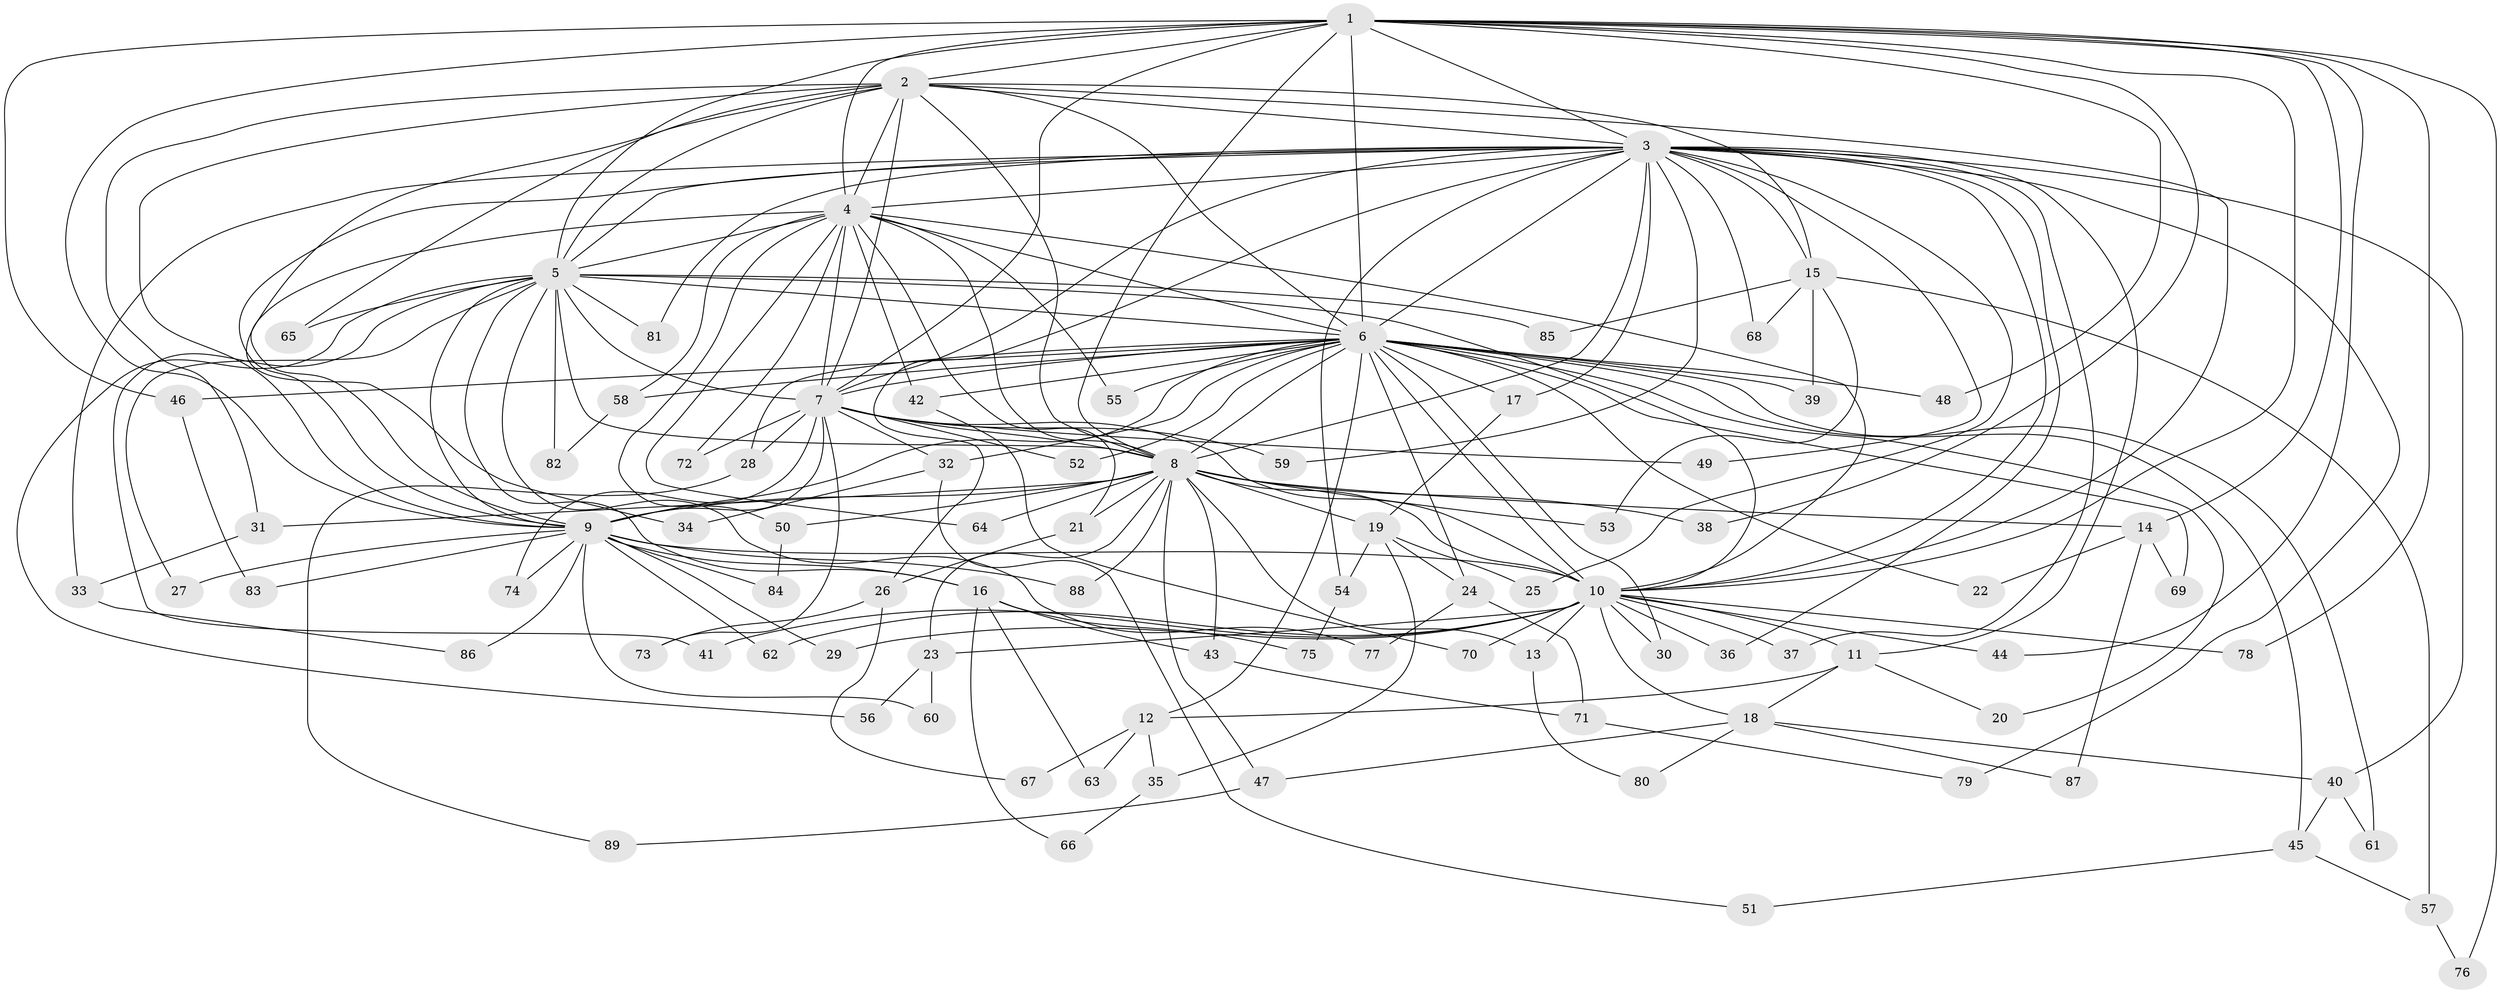 // coarse degree distribution, {21: 0.022727272727272728, 2: 0.5909090909090909, 1: 0.1590909090909091, 5: 0.06818181818181818, 16: 0.022727272727272728, 3: 0.06818181818181818, 20: 0.022727272727272728, 15: 0.022727272727272728, 7: 0.022727272727272728}
// Generated by graph-tools (version 1.1) at 2025/02/03/05/25 17:02:37]
// undirected, 89 vertices, 203 edges
graph export_dot {
graph [start="1"]
  node [color=gray90,style=filled];
  1;
  2;
  3;
  4;
  5;
  6;
  7;
  8;
  9;
  10;
  11;
  12;
  13;
  14;
  15;
  16;
  17;
  18;
  19;
  20;
  21;
  22;
  23;
  24;
  25;
  26;
  27;
  28;
  29;
  30;
  31;
  32;
  33;
  34;
  35;
  36;
  37;
  38;
  39;
  40;
  41;
  42;
  43;
  44;
  45;
  46;
  47;
  48;
  49;
  50;
  51;
  52;
  53;
  54;
  55;
  56;
  57;
  58;
  59;
  60;
  61;
  62;
  63;
  64;
  65;
  66;
  67;
  68;
  69;
  70;
  71;
  72;
  73;
  74;
  75;
  76;
  77;
  78;
  79;
  80;
  81;
  82;
  83;
  84;
  85;
  86;
  87;
  88;
  89;
  1 -- 2;
  1 -- 3;
  1 -- 4;
  1 -- 5;
  1 -- 6;
  1 -- 7;
  1 -- 8;
  1 -- 9;
  1 -- 10;
  1 -- 14;
  1 -- 38;
  1 -- 44;
  1 -- 46;
  1 -- 48;
  1 -- 76;
  1 -- 78;
  2 -- 3;
  2 -- 4;
  2 -- 5;
  2 -- 6;
  2 -- 7;
  2 -- 8;
  2 -- 9;
  2 -- 10;
  2 -- 15;
  2 -- 31;
  2 -- 34;
  2 -- 65;
  3 -- 4;
  3 -- 5;
  3 -- 6;
  3 -- 7;
  3 -- 8;
  3 -- 9;
  3 -- 10;
  3 -- 11;
  3 -- 15;
  3 -- 17;
  3 -- 25;
  3 -- 26;
  3 -- 33;
  3 -- 36;
  3 -- 37;
  3 -- 40;
  3 -- 49;
  3 -- 54;
  3 -- 59;
  3 -- 68;
  3 -- 79;
  3 -- 81;
  4 -- 5;
  4 -- 6;
  4 -- 7;
  4 -- 8;
  4 -- 9;
  4 -- 10;
  4 -- 21;
  4 -- 42;
  4 -- 50;
  4 -- 55;
  4 -- 58;
  4 -- 64;
  4 -- 72;
  5 -- 6;
  5 -- 7;
  5 -- 8;
  5 -- 9;
  5 -- 10;
  5 -- 16;
  5 -- 27;
  5 -- 41;
  5 -- 56;
  5 -- 65;
  5 -- 77;
  5 -- 81;
  5 -- 82;
  5 -- 85;
  6 -- 7;
  6 -- 8;
  6 -- 9;
  6 -- 10;
  6 -- 12;
  6 -- 17;
  6 -- 20;
  6 -- 22;
  6 -- 24;
  6 -- 28;
  6 -- 30;
  6 -- 32;
  6 -- 39;
  6 -- 42;
  6 -- 45;
  6 -- 46;
  6 -- 48;
  6 -- 52;
  6 -- 55;
  6 -- 58;
  6 -- 61;
  6 -- 69;
  7 -- 8;
  7 -- 9;
  7 -- 10;
  7 -- 28;
  7 -- 32;
  7 -- 49;
  7 -- 52;
  7 -- 59;
  7 -- 72;
  7 -- 73;
  7 -- 74;
  8 -- 9;
  8 -- 10;
  8 -- 13;
  8 -- 14;
  8 -- 19;
  8 -- 21;
  8 -- 23;
  8 -- 31;
  8 -- 38;
  8 -- 43;
  8 -- 47;
  8 -- 50;
  8 -- 53;
  8 -- 64;
  8 -- 88;
  9 -- 10;
  9 -- 16;
  9 -- 27;
  9 -- 29;
  9 -- 60;
  9 -- 62;
  9 -- 74;
  9 -- 83;
  9 -- 84;
  9 -- 86;
  9 -- 88;
  10 -- 11;
  10 -- 13;
  10 -- 18;
  10 -- 23;
  10 -- 29;
  10 -- 30;
  10 -- 36;
  10 -- 37;
  10 -- 41;
  10 -- 44;
  10 -- 62;
  10 -- 70;
  10 -- 78;
  11 -- 12;
  11 -- 18;
  11 -- 20;
  12 -- 35;
  12 -- 63;
  12 -- 67;
  13 -- 80;
  14 -- 22;
  14 -- 69;
  14 -- 87;
  15 -- 39;
  15 -- 53;
  15 -- 57;
  15 -- 68;
  15 -- 85;
  16 -- 43;
  16 -- 63;
  16 -- 66;
  16 -- 75;
  17 -- 19;
  18 -- 40;
  18 -- 47;
  18 -- 80;
  18 -- 87;
  19 -- 24;
  19 -- 25;
  19 -- 35;
  19 -- 54;
  21 -- 26;
  23 -- 56;
  23 -- 60;
  24 -- 71;
  24 -- 77;
  26 -- 67;
  26 -- 73;
  28 -- 89;
  31 -- 33;
  32 -- 34;
  32 -- 51;
  33 -- 86;
  35 -- 66;
  40 -- 45;
  40 -- 61;
  42 -- 70;
  43 -- 71;
  45 -- 51;
  45 -- 57;
  46 -- 83;
  47 -- 89;
  50 -- 84;
  54 -- 75;
  57 -- 76;
  58 -- 82;
  71 -- 79;
}
